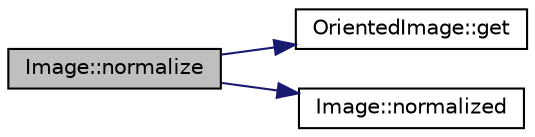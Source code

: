 digraph "Image::normalize"
{
 // LATEX_PDF_SIZE
  edge [fontname="Helvetica",fontsize="10",labelfontname="Helvetica",labelfontsize="10"];
  node [fontname="Helvetica",fontsize="10",shape=record];
  rankdir="LR";
  Node1 [label="Image::normalize",height=0.2,width=0.4,color="black", fillcolor="grey75", style="filled", fontcolor="black",tooltip=" "];
  Node1 -> Node2 [color="midnightblue",fontsize="10",style="solid",fontname="Helvetica"];
  Node2 [label="OrientedImage::get",height=0.2,width=0.4,color="black", fillcolor="white", style="filled",URL="$class_oriented_image.html#a1b407afa9fabdcd03a5964a54ccfa6b5",tooltip=" "];
  Node1 -> Node3 [color="midnightblue",fontsize="10",style="solid",fontname="Helvetica"];
  Node3 [label="Image::normalized",height=0.2,width=0.4,color="black", fillcolor="white", style="filled",URL="$namespace_image.html#ac3d1e76edb2d4aedafbee5c8745fcdee",tooltip=" "];
}
